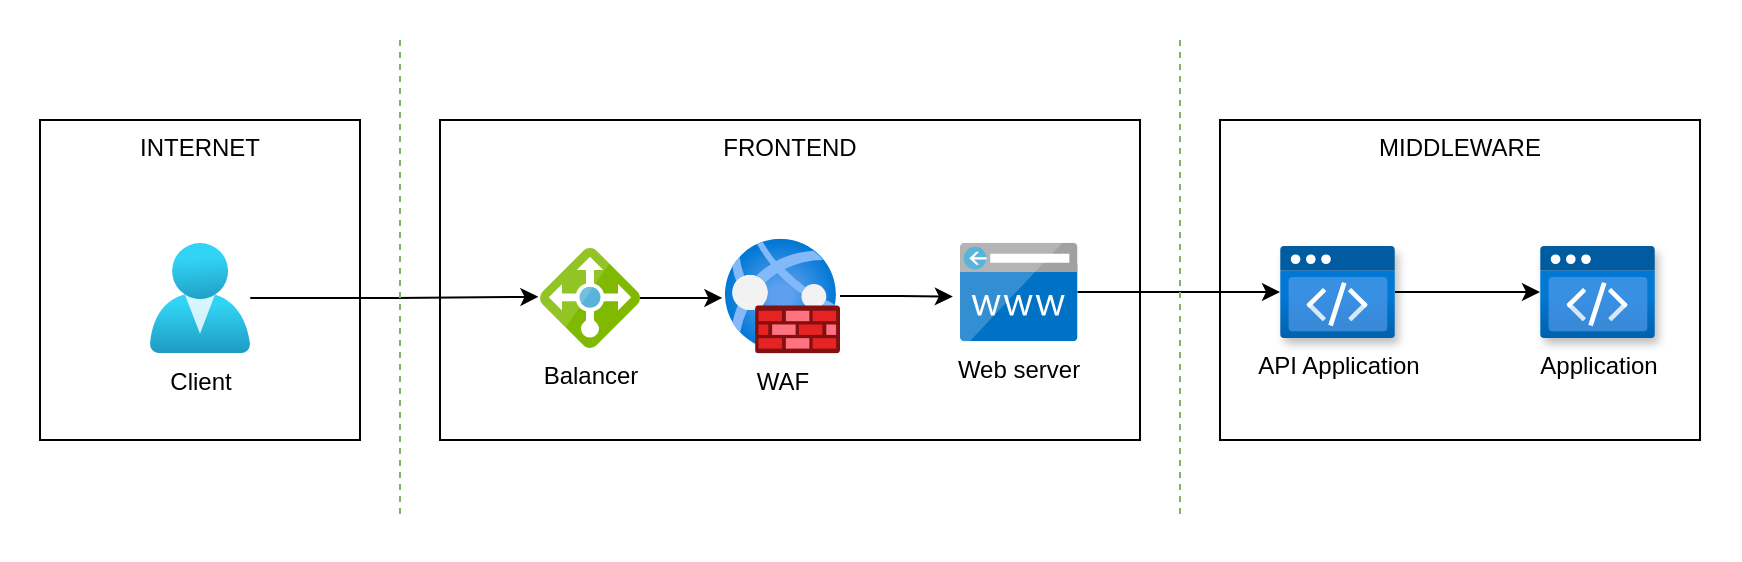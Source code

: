 <mxfile version="16.5.1" type="device"><diagram id="NAMquWqF7pGOmIKc8PHd" name="Page-1"><mxGraphModel dx="2377" dy="929" grid="1" gridSize="10" guides="1" tooltips="1" connect="1" arrows="1" fold="1" page="1" pageScale="1" pageWidth="827" pageHeight="1169" math="0" shadow="0"><root><mxCell id="0"/><mxCell id="1" parent="0"/><mxCell id="Zn4Sk63CA0nFUFc_aGMf-12" value="" style="whiteSpace=wrap;html=1;labelBackgroundColor=#FFFFFF;sketch=0;align=center;verticalAlign=top;strokeColor=none;" parent="1" vertex="1"><mxGeometry x="-60" y="540" width="870" height="280" as="geometry"/></mxCell><mxCell id="MFNQ6NHrwXmLxl-fz94e-2" value="MIDDLEWARE" style="whiteSpace=wrap;html=1;labelBackgroundColor=#FFFFFF;sketch=0;align=center;verticalAlign=top;" vertex="1" parent="1"><mxGeometry x="550" y="600" width="240" height="160" as="geometry"/></mxCell><mxCell id="Zn4Sk63CA0nFUFc_aGMf-10" value="INTERNET" style="whiteSpace=wrap;html=1;labelBackgroundColor=#FFFFFF;sketch=0;align=center;verticalAlign=top;" parent="1" vertex="1"><mxGeometry x="-40" y="600" width="160" height="160" as="geometry"/></mxCell><mxCell id="1aya675-uoqIi-XJzeue-1" value="FRONTEND" style="whiteSpace=wrap;html=1;labelBackgroundColor=#FFFFFF;sketch=0;align=center;verticalAlign=top;" parent="1" vertex="1"><mxGeometry x="160" y="600" width="350" height="160" as="geometry"/></mxCell><mxCell id="Zn4Sk63CA0nFUFc_aGMf-2" style="edgeStyle=orthogonalEdgeStyle;rounded=0;orthogonalLoop=1;jettySize=auto;html=1;entryX=-0.016;entryY=0.488;entryDx=0;entryDy=0;entryPerimeter=0;" parent="1" source="Zn4Sk63CA0nFUFc_aGMf-1" target="Zn4Sk63CA0nFUFc_aGMf-7" edge="1"><mxGeometry relative="1" as="geometry"><mxPoint x="231.25" y="688.8" as="targetPoint"/></mxGeometry></mxCell><mxCell id="Zn4Sk63CA0nFUFc_aGMf-1" value="Client" style="aspect=fixed;html=1;points=[];align=center;image;fontSize=12;image=img/lib/azure2/identity/Users.svg;" parent="1" vertex="1"><mxGeometry x="14.86" y="661.5" width="50.29" height="55" as="geometry"/></mxCell><mxCell id="MFNQ6NHrwXmLxl-fz94e-4" style="edgeStyle=orthogonalEdgeStyle;rounded=0;orthogonalLoop=1;jettySize=auto;html=1;" edge="1" parent="1" source="Zn4Sk63CA0nFUFc_aGMf-4" target="MFNQ6NHrwXmLxl-fz94e-3"><mxGeometry relative="1" as="geometry"/></mxCell><mxCell id="Zn4Sk63CA0nFUFc_aGMf-4" value="Web server" style="sketch=0;aspect=fixed;html=1;points=[];align=center;image;fontSize=12;image=img/lib/mscae/CustomDomain.svg;" parent="1" vertex="1"><mxGeometry x="420" y="661.325" width="58.75" height="49.35" as="geometry"/></mxCell><mxCell id="Zn4Sk63CA0nFUFc_aGMf-9" style="edgeStyle=orthogonalEdgeStyle;rounded=0;orthogonalLoop=1;jettySize=auto;html=1;entryX=-0.061;entryY=0.546;entryDx=0;entryDy=0;entryPerimeter=0;" parent="1" source="Zn4Sk63CA0nFUFc_aGMf-6" target="Zn4Sk63CA0nFUFc_aGMf-4" edge="1"><mxGeometry relative="1" as="geometry"/></mxCell><mxCell id="Zn4Sk63CA0nFUFc_aGMf-6" value="WAF" style="aspect=fixed;html=1;points=[];align=center;image;fontSize=12;image=img/lib/azure2/networking/Web_Application_Firewall_Policies_WAF.svg;" parent="1" vertex="1"><mxGeometry x="302.5" y="659.25" width="57.5" height="57.5" as="geometry"/></mxCell><mxCell id="Zn4Sk63CA0nFUFc_aGMf-8" style="edgeStyle=orthogonalEdgeStyle;rounded=0;orthogonalLoop=1;jettySize=auto;html=1;entryX=-0.023;entryY=0.517;entryDx=0;entryDy=0;entryPerimeter=0;" parent="1" source="Zn4Sk63CA0nFUFc_aGMf-7" target="Zn4Sk63CA0nFUFc_aGMf-6" edge="1"><mxGeometry relative="1" as="geometry"/></mxCell><mxCell id="Zn4Sk63CA0nFUFc_aGMf-7" value="Balancer" style="sketch=0;aspect=fixed;html=1;points=[];align=center;image;fontSize=12;image=img/lib/mscae/Load_Balancer_feature.svg;" parent="1" vertex="1"><mxGeometry x="210" y="664" width="50" height="50" as="geometry"/></mxCell><mxCell id="Zn4Sk63CA0nFUFc_aGMf-11" style="rounded=0;orthogonalLoop=1;jettySize=auto;html=1;endArrow=none;endFill=0;dashed=1;fillColor=#d5e8d4;strokeColor=#82b366;" parent="1" edge="1"><mxGeometry relative="1" as="geometry"><mxPoint x="140" y="560" as="sourcePoint"/><mxPoint x="140" y="800" as="targetPoint"/></mxGeometry></mxCell><mxCell id="MFNQ6NHrwXmLxl-fz94e-1" style="rounded=0;orthogonalLoop=1;jettySize=auto;html=1;endArrow=none;endFill=0;dashed=1;fillColor=#d5e8d4;strokeColor=#82b366;" edge="1" parent="1"><mxGeometry relative="1" as="geometry"><mxPoint x="530" y="560" as="sourcePoint"/><mxPoint x="530" y="800" as="targetPoint"/></mxGeometry></mxCell><mxCell id="MFNQ6NHrwXmLxl-fz94e-7" style="edgeStyle=orthogonalEdgeStyle;rounded=0;orthogonalLoop=1;jettySize=auto;html=1;entryX=0;entryY=0.5;entryDx=0;entryDy=0;entryPerimeter=0;" edge="1" parent="1" source="MFNQ6NHrwXmLxl-fz94e-3" target="MFNQ6NHrwXmLxl-fz94e-5"><mxGeometry relative="1" as="geometry"/></mxCell><mxCell id="MFNQ6NHrwXmLxl-fz94e-3" value="API Application" style="aspect=fixed;html=1;points=[];align=center;image;fontSize=12;image=img/lib/azure2/preview/Static_Apps.svg;rounded=1;shadow=1;" vertex="1" parent="1"><mxGeometry x="580" y="663" width="57.5" height="46" as="geometry"/></mxCell><mxCell id="MFNQ6NHrwXmLxl-fz94e-5" value="Application" style="aspect=fixed;html=1;points=[];align=center;image;fontSize=12;image=img/lib/azure2/preview/Static_Apps.svg;rounded=1;shadow=1;" vertex="1" parent="1"><mxGeometry x="710" y="663" width="57.5" height="46" as="geometry"/></mxCell></root></mxGraphModel></diagram></mxfile>